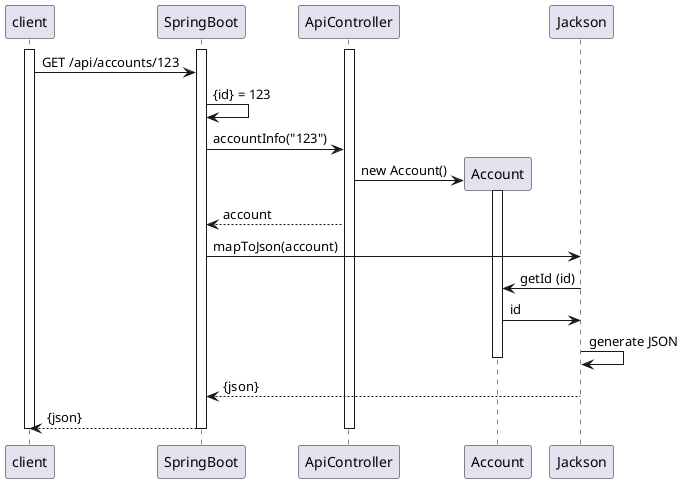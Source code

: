 @startuml

participant client
activate client
activate SpringBoot
activate ApiController

client -> SpringBoot: GET /api/accounts/123

SpringBoot -> SpringBoot: {id} = 123
SpringBoot -> ApiController: accountInfo("123")
create Account
ApiController -> Account: new Account()
activate Account

ApiController --> SpringBoot: account
SpringBoot -> Jackson: mapToJson(account)
Jackson -> Account: getId (id)
Account -> Jackson: id
Jackson -> Jackson: generate JSON
deactivate Account
Jackson --> SpringBoot: {json}

SpringBoot --> client: {json}
deactivate ApiController
deactivate SpringBoot
deactivate client
@enduml